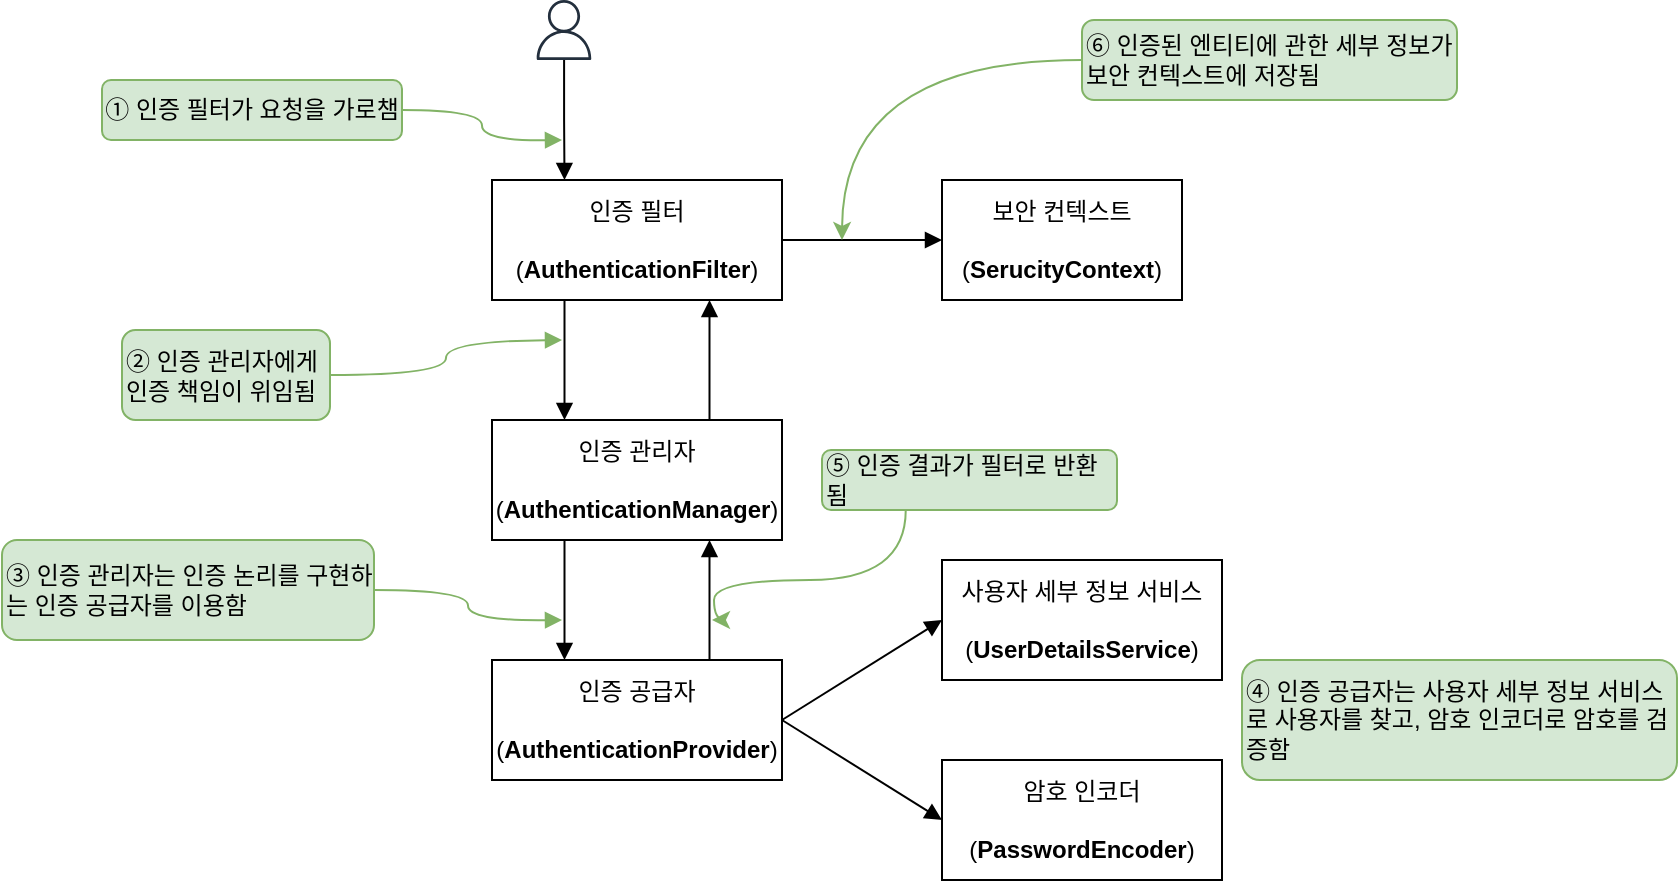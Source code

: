 <mxfile version="23.0.2" type="device">
  <diagram name="페이지-1" id="p0O2fLrqCN5OvmTydW7G">
    <mxGraphModel dx="1667" dy="894" grid="1" gridSize="10" guides="1" tooltips="1" connect="1" arrows="1" fold="1" page="1" pageScale="1" pageWidth="827" pageHeight="1169" math="0" shadow="0">
      <root>
        <mxCell id="0" />
        <mxCell id="1" parent="0" />
        <mxCell id="Mv3JU7lAlKmKyT5Phpyh-15" style="edgeStyle=orthogonalEdgeStyle;rounded=0;orthogonalLoop=1;jettySize=auto;html=1;entryX=0.25;entryY=0;entryDx=0;entryDy=0;endArrow=block;endFill=1;" parent="1" source="Mv3JU7lAlKmKyT5Phpyh-1" target="Mv3JU7lAlKmKyT5Phpyh-2" edge="1">
          <mxGeometry relative="1" as="geometry" />
        </mxCell>
        <mxCell id="Mv3JU7lAlKmKyT5Phpyh-1" value="" style="sketch=0;outlineConnect=0;fontColor=#232F3E;gradientColor=none;fillColor=#232F3D;strokeColor=none;dashed=0;verticalLabelPosition=bottom;verticalAlign=top;align=center;html=1;fontSize=12;fontStyle=0;aspect=fixed;pointerEvents=1;shape=mxgraph.aws4.user;" parent="1" vertex="1">
          <mxGeometry x="196" y="30" width="30" height="30" as="geometry" />
        </mxCell>
        <mxCell id="Mv3JU7lAlKmKyT5Phpyh-8" style="edgeStyle=orthogonalEdgeStyle;rounded=0;orthogonalLoop=1;jettySize=auto;html=1;exitX=0.25;exitY=1;exitDx=0;exitDy=0;entryX=0.25;entryY=0;entryDx=0;entryDy=0;endArrow=block;endFill=1;" parent="1" source="Mv3JU7lAlKmKyT5Phpyh-2" target="Mv3JU7lAlKmKyT5Phpyh-3" edge="1">
          <mxGeometry relative="1" as="geometry" />
        </mxCell>
        <mxCell id="Mv3JU7lAlKmKyT5Phpyh-12" style="edgeStyle=orthogonalEdgeStyle;rounded=0;orthogonalLoop=1;jettySize=auto;html=1;exitX=1;exitY=0.5;exitDx=0;exitDy=0;entryX=0;entryY=0.5;entryDx=0;entryDy=0;endArrow=block;endFill=1;" parent="1" source="Mv3JU7lAlKmKyT5Phpyh-2" target="Mv3JU7lAlKmKyT5Phpyh-5" edge="1">
          <mxGeometry relative="1" as="geometry" />
        </mxCell>
        <mxCell id="Mv3JU7lAlKmKyT5Phpyh-2" value="인증 필터&lt;br&gt;&lt;br&gt;(&lt;b&gt;AuthenticationFilter&lt;/b&gt;)" style="rounded=0;whiteSpace=wrap;html=1;" parent="1" vertex="1">
          <mxGeometry x="175" y="120" width="145" height="60" as="geometry" />
        </mxCell>
        <mxCell id="Mv3JU7lAlKmKyT5Phpyh-9" style="edgeStyle=orthogonalEdgeStyle;rounded=0;orthogonalLoop=1;jettySize=auto;html=1;exitX=0.25;exitY=1;exitDx=0;exitDy=0;entryX=0.25;entryY=0;entryDx=0;entryDy=0;endArrow=block;endFill=1;" parent="1" source="Mv3JU7lAlKmKyT5Phpyh-3" target="Mv3JU7lAlKmKyT5Phpyh-4" edge="1">
          <mxGeometry relative="1" as="geometry" />
        </mxCell>
        <mxCell id="Mv3JU7lAlKmKyT5Phpyh-11" style="edgeStyle=orthogonalEdgeStyle;rounded=0;orthogonalLoop=1;jettySize=auto;html=1;exitX=0.75;exitY=0;exitDx=0;exitDy=0;entryX=0.75;entryY=1;entryDx=0;entryDy=0;endArrow=block;endFill=1;" parent="1" source="Mv3JU7lAlKmKyT5Phpyh-3" target="Mv3JU7lAlKmKyT5Phpyh-2" edge="1">
          <mxGeometry relative="1" as="geometry" />
        </mxCell>
        <mxCell id="Mv3JU7lAlKmKyT5Phpyh-3" value="인증 관리자&lt;br&gt;&lt;br&gt;(&lt;b&gt;AuthenticationManager&lt;/b&gt;)" style="rounded=0;whiteSpace=wrap;html=1;" parent="1" vertex="1">
          <mxGeometry x="175" y="240" width="145" height="60" as="geometry" />
        </mxCell>
        <mxCell id="Mv3JU7lAlKmKyT5Phpyh-10" style="edgeStyle=orthogonalEdgeStyle;rounded=0;orthogonalLoop=1;jettySize=auto;html=1;exitX=0.75;exitY=0;exitDx=0;exitDy=0;entryX=0.75;entryY=1;entryDx=0;entryDy=0;endArrow=block;endFill=1;" parent="1" source="Mv3JU7lAlKmKyT5Phpyh-4" target="Mv3JU7lAlKmKyT5Phpyh-3" edge="1">
          <mxGeometry relative="1" as="geometry" />
        </mxCell>
        <mxCell id="Mv3JU7lAlKmKyT5Phpyh-13" style="rounded=0;orthogonalLoop=1;jettySize=auto;html=1;exitX=1;exitY=0.5;exitDx=0;exitDy=0;entryX=0;entryY=0.5;entryDx=0;entryDy=0;endArrow=block;endFill=1;" parent="1" source="Mv3JU7lAlKmKyT5Phpyh-4" target="Mv3JU7lAlKmKyT5Phpyh-6" edge="1">
          <mxGeometry relative="1" as="geometry" />
        </mxCell>
        <mxCell id="Mv3JU7lAlKmKyT5Phpyh-14" style="rounded=0;orthogonalLoop=1;jettySize=auto;html=1;entryX=0;entryY=0.5;entryDx=0;entryDy=0;exitX=1;exitY=0.5;exitDx=0;exitDy=0;endArrow=block;endFill=1;" parent="1" source="Mv3JU7lAlKmKyT5Phpyh-4" target="Mv3JU7lAlKmKyT5Phpyh-7" edge="1">
          <mxGeometry relative="1" as="geometry" />
        </mxCell>
        <mxCell id="Mv3JU7lAlKmKyT5Phpyh-4" value="인증 공급자&lt;br&gt;&lt;br&gt;(&lt;b&gt;AuthenticationProvider&lt;/b&gt;)" style="rounded=0;whiteSpace=wrap;html=1;" parent="1" vertex="1">
          <mxGeometry x="175" y="360" width="145" height="60" as="geometry" />
        </mxCell>
        <mxCell id="Mv3JU7lAlKmKyT5Phpyh-5" value="보안 컨텍스트&lt;br&gt;&lt;br&gt;(&lt;b&gt;SerucityContext&lt;/b&gt;)" style="rounded=0;whiteSpace=wrap;html=1;" parent="1" vertex="1">
          <mxGeometry x="400" y="120" width="120" height="60" as="geometry" />
        </mxCell>
        <mxCell id="Mv3JU7lAlKmKyT5Phpyh-6" value="사용자 세부 정보 서비스&lt;br&gt;&lt;br&gt;(&lt;b&gt;UserDetailsService&lt;/b&gt;)" style="rounded=0;whiteSpace=wrap;html=1;" parent="1" vertex="1">
          <mxGeometry x="400" y="310" width="140" height="60" as="geometry" />
        </mxCell>
        <mxCell id="Mv3JU7lAlKmKyT5Phpyh-7" value="암호 인코더&lt;br&gt;&lt;br&gt;(&lt;b&gt;PasswordEncoder&lt;/b&gt;)" style="rounded=0;whiteSpace=wrap;html=1;" parent="1" vertex="1">
          <mxGeometry x="400" y="410" width="140" height="60" as="geometry" />
        </mxCell>
        <mxCell id="Mv3JU7lAlKmKyT5Phpyh-19" value="④ 인증 공급자는 사용자 세부 정보 서비스로 사용자를 찾고, 암호 인코더로 암호를 검증함" style="text;html=1;strokeColor=#82b366;fillColor=#d5e8d4;align=left;verticalAlign=middle;whiteSpace=wrap;rounded=1;" parent="1" vertex="1">
          <mxGeometry x="550" y="360" width="217.5" height="60" as="geometry" />
        </mxCell>
        <mxCell id="Mv3JU7lAlKmKyT5Phpyh-23" style="edgeStyle=orthogonalEdgeStyle;rounded=0;orthogonalLoop=1;jettySize=auto;html=1;exitX=0.25;exitY=1;exitDx=0;exitDy=0;curved=1;fillColor=#d5e8d4;strokeColor=#82b366;" parent="1" edge="1">
          <mxGeometry relative="1" as="geometry">
            <mxPoint x="285" y="340" as="targetPoint" />
            <mxPoint x="381.875" y="285" as="sourcePoint" />
            <Array as="points">
              <mxPoint x="382" y="320" />
              <mxPoint x="286" y="320" />
            </Array>
          </mxGeometry>
        </mxCell>
        <mxCell id="Mv3JU7lAlKmKyT5Phpyh-20" value="⑤ 인증 결과가 필터로 반환됨" style="text;html=1;strokeColor=#82b366;fillColor=#d5e8d4;align=left;verticalAlign=middle;whiteSpace=wrap;rounded=1;" parent="1" vertex="1">
          <mxGeometry x="340" y="255" width="147.5" height="30" as="geometry" />
        </mxCell>
        <mxCell id="SlfXHmDK8B-vBCfTp9cU-7" style="edgeStyle=orthogonalEdgeStyle;rounded=0;orthogonalLoop=1;jettySize=auto;html=1;curved=1;fillColor=#d5e8d4;strokeColor=#82b366;" edge="1" parent="1" source="Mv3JU7lAlKmKyT5Phpyh-21">
          <mxGeometry relative="1" as="geometry">
            <mxPoint x="350" y="150" as="targetPoint" />
          </mxGeometry>
        </mxCell>
        <mxCell id="Mv3JU7lAlKmKyT5Phpyh-21" value="⑥ 인증된 엔티티에 관한 세부 정보가 보안 컨텍스트에 저장됨" style="text;html=1;strokeColor=#82b366;fillColor=#d5e8d4;align=left;verticalAlign=middle;whiteSpace=wrap;rounded=1;" parent="1" vertex="1">
          <mxGeometry x="470" y="40" width="187.5" height="40" as="geometry" />
        </mxCell>
        <mxCell id="SlfXHmDK8B-vBCfTp9cU-1" style="edgeStyle=orthogonalEdgeStyle;rounded=0;orthogonalLoop=1;jettySize=auto;html=1;endArrow=block;endFill=1;curved=1;fillColor=#d5e8d4;strokeColor=#82b366;" edge="1" parent="1" source="SlfXHmDK8B-vBCfTp9cU-2">
          <mxGeometry relative="1" as="geometry">
            <mxPoint x="210" y="100" as="targetPoint" />
          </mxGeometry>
        </mxCell>
        <mxCell id="SlfXHmDK8B-vBCfTp9cU-2" value="① 인증 필터가 요청을 가로챔" style="text;html=1;strokeColor=#82b366;fillColor=#d5e8d4;align=center;verticalAlign=middle;whiteSpace=wrap;rounded=1;" vertex="1" parent="1">
          <mxGeometry x="-20" y="70" width="150" height="30" as="geometry" />
        </mxCell>
        <mxCell id="SlfXHmDK8B-vBCfTp9cU-3" style="edgeStyle=orthogonalEdgeStyle;rounded=0;orthogonalLoop=1;jettySize=auto;html=1;fillColor=#d5e8d4;strokeColor=#82b366;curved=1;endArrow=block;endFill=1;" edge="1" parent="1" source="SlfXHmDK8B-vBCfTp9cU-4">
          <mxGeometry relative="1" as="geometry">
            <mxPoint x="210" y="200" as="targetPoint" />
          </mxGeometry>
        </mxCell>
        <mxCell id="SlfXHmDK8B-vBCfTp9cU-4" value="② 인증 관리자에게 &lt;br&gt;인증 책임이 위임됨" style="text;html=1;strokeColor=#82b366;fillColor=#d5e8d4;align=left;verticalAlign=middle;whiteSpace=wrap;rounded=1;" vertex="1" parent="1">
          <mxGeometry x="-10" y="195" width="104" height="45" as="geometry" />
        </mxCell>
        <mxCell id="SlfXHmDK8B-vBCfTp9cU-5" style="edgeStyle=orthogonalEdgeStyle;rounded=0;orthogonalLoop=1;jettySize=auto;html=1;curved=1;fillColor=#d5e8d4;strokeColor=#82b366;endArrow=block;endFill=1;" edge="1" parent="1" source="SlfXHmDK8B-vBCfTp9cU-6">
          <mxGeometry relative="1" as="geometry">
            <mxPoint x="210" y="340" as="targetPoint" />
          </mxGeometry>
        </mxCell>
        <mxCell id="SlfXHmDK8B-vBCfTp9cU-6" value="③ 인증 관리자는 인증 논리를 구현하는 인증 공급자를 이용함" style="text;html=1;strokeColor=#82b366;fillColor=#d5e8d4;align=left;verticalAlign=middle;whiteSpace=wrap;rounded=1;" vertex="1" parent="1">
          <mxGeometry x="-70" y="300" width="186" height="50" as="geometry" />
        </mxCell>
      </root>
    </mxGraphModel>
  </diagram>
</mxfile>
